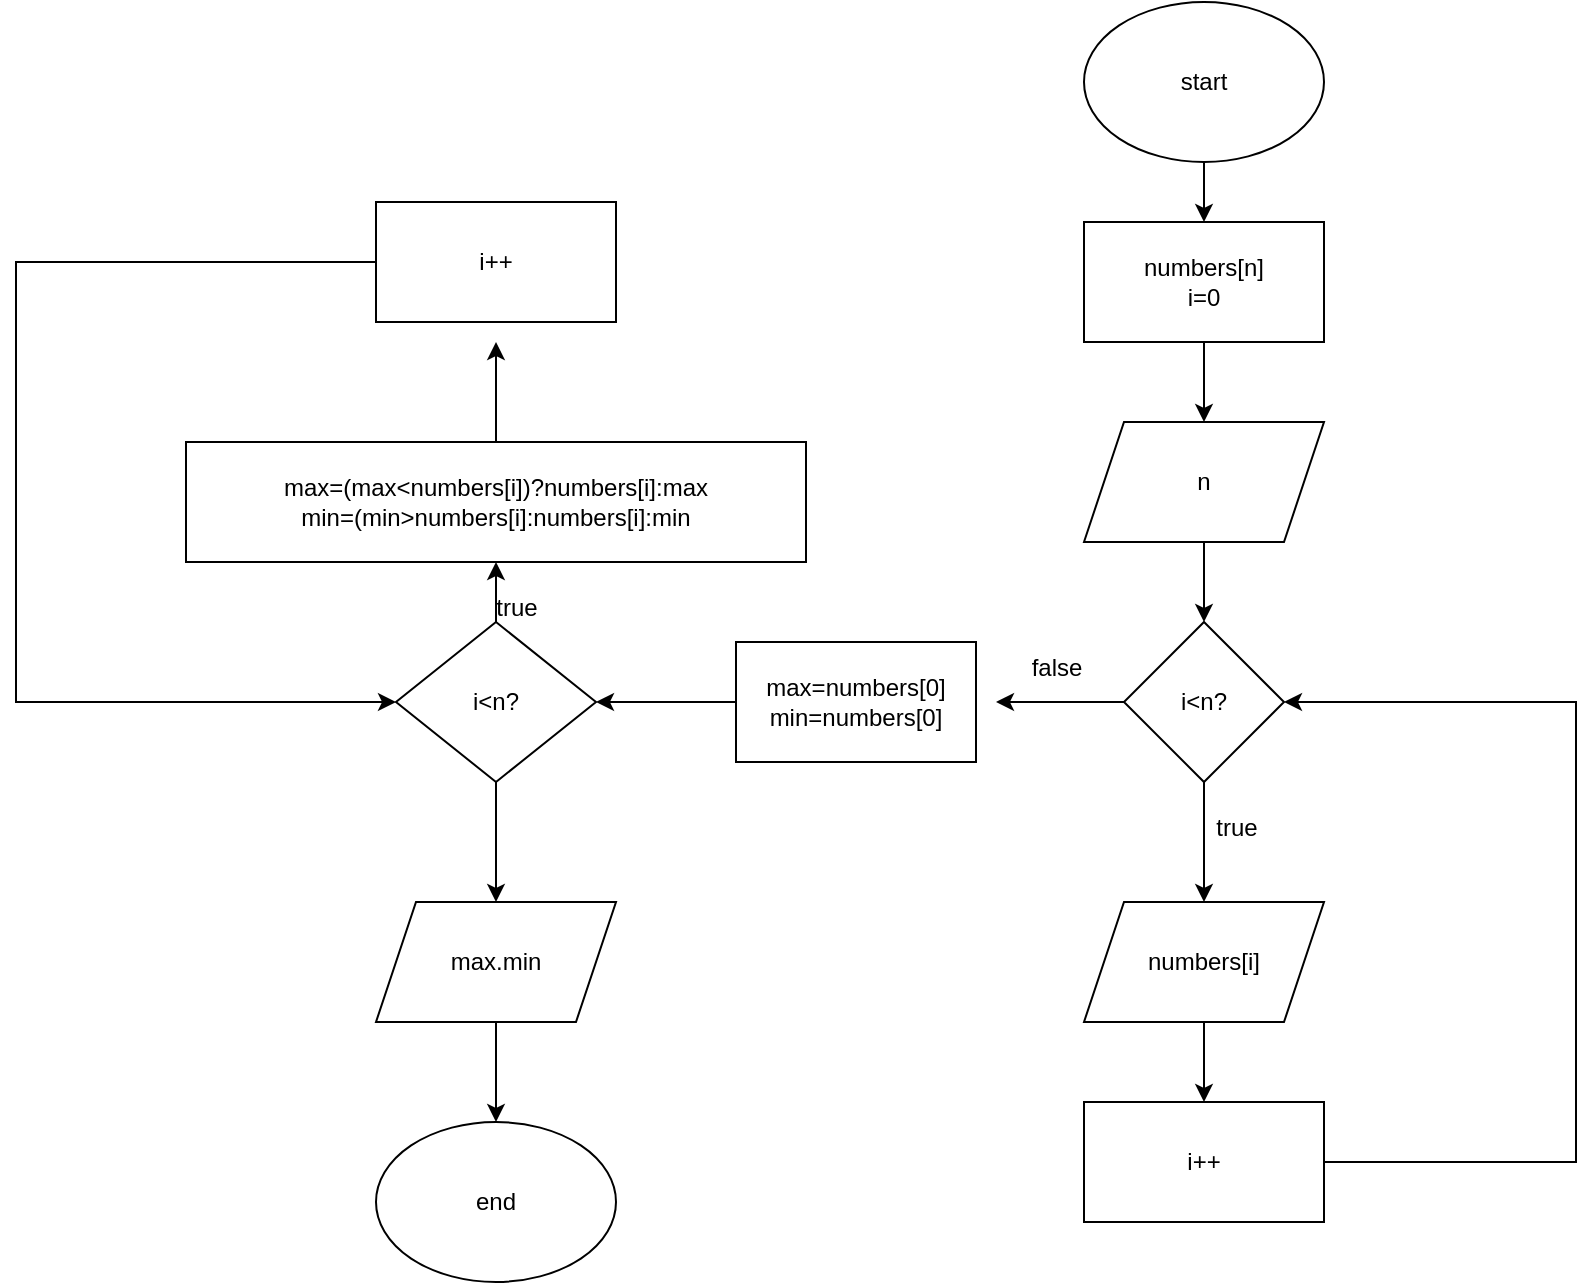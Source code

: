 <mxfile version="22.0.3" type="device">
  <diagram id="C5RBs43oDa-KdzZeNtuy" name="Page-1">
    <mxGraphModel dx="1863" dy="606" grid="1" gridSize="10" guides="1" tooltips="1" connect="1" arrows="1" fold="1" page="1" pageScale="1" pageWidth="827" pageHeight="1169" math="0" shadow="0">
      <root>
        <mxCell id="WIyWlLk6GJQsqaUBKTNV-0" />
        <mxCell id="WIyWlLk6GJQsqaUBKTNV-1" parent="WIyWlLk6GJQsqaUBKTNV-0" />
        <mxCell id="vyBp9MIR8x1hhwQ6XzcR-6" style="edgeStyle=orthogonalEdgeStyle;rounded=0;orthogonalLoop=1;jettySize=auto;html=1;exitX=0.5;exitY=1;exitDx=0;exitDy=0;" edge="1" parent="WIyWlLk6GJQsqaUBKTNV-1" source="vyBp9MIR8x1hhwQ6XzcR-0" target="vyBp9MIR8x1hhwQ6XzcR-1">
          <mxGeometry relative="1" as="geometry" />
        </mxCell>
        <mxCell id="vyBp9MIR8x1hhwQ6XzcR-0" value="start" style="ellipse;whiteSpace=wrap;html=1;" vertex="1" parent="WIyWlLk6GJQsqaUBKTNV-1">
          <mxGeometry x="354" y="50" width="120" height="80" as="geometry" />
        </mxCell>
        <mxCell id="vyBp9MIR8x1hhwQ6XzcR-5" style="edgeStyle=orthogonalEdgeStyle;rounded=0;orthogonalLoop=1;jettySize=auto;html=1;" edge="1" parent="WIyWlLk6GJQsqaUBKTNV-1" source="vyBp9MIR8x1hhwQ6XzcR-1" target="vyBp9MIR8x1hhwQ6XzcR-2">
          <mxGeometry relative="1" as="geometry" />
        </mxCell>
        <mxCell id="vyBp9MIR8x1hhwQ6XzcR-1" value="numbers[n]&lt;br&gt;i=0" style="rounded=0;whiteSpace=wrap;html=1;" vertex="1" parent="WIyWlLk6GJQsqaUBKTNV-1">
          <mxGeometry x="354" y="160" width="120" height="60" as="geometry" />
        </mxCell>
        <mxCell id="vyBp9MIR8x1hhwQ6XzcR-4" style="edgeStyle=orthogonalEdgeStyle;rounded=0;orthogonalLoop=1;jettySize=auto;html=1;exitX=0.5;exitY=1;exitDx=0;exitDy=0;entryX=0.5;entryY=0;entryDx=0;entryDy=0;" edge="1" parent="WIyWlLk6GJQsqaUBKTNV-1" source="vyBp9MIR8x1hhwQ6XzcR-2" target="vyBp9MIR8x1hhwQ6XzcR-3">
          <mxGeometry relative="1" as="geometry" />
        </mxCell>
        <mxCell id="vyBp9MIR8x1hhwQ6XzcR-2" value="n" style="shape=parallelogram;perimeter=parallelogramPerimeter;whiteSpace=wrap;html=1;fixedSize=1;" vertex="1" parent="WIyWlLk6GJQsqaUBKTNV-1">
          <mxGeometry x="354" y="260" width="120" height="60" as="geometry" />
        </mxCell>
        <mxCell id="vyBp9MIR8x1hhwQ6XzcR-7" style="edgeStyle=orthogonalEdgeStyle;rounded=0;orthogonalLoop=1;jettySize=auto;html=1;exitX=0;exitY=0.5;exitDx=0;exitDy=0;" edge="1" parent="WIyWlLk6GJQsqaUBKTNV-1" source="vyBp9MIR8x1hhwQ6XzcR-3">
          <mxGeometry relative="1" as="geometry">
            <mxPoint x="310" y="400" as="targetPoint" />
          </mxGeometry>
        </mxCell>
        <mxCell id="vyBp9MIR8x1hhwQ6XzcR-8" style="edgeStyle=orthogonalEdgeStyle;rounded=0;orthogonalLoop=1;jettySize=auto;html=1;exitX=0.5;exitY=1;exitDx=0;exitDy=0;" edge="1" parent="WIyWlLk6GJQsqaUBKTNV-1" source="vyBp9MIR8x1hhwQ6XzcR-3">
          <mxGeometry relative="1" as="geometry">
            <mxPoint x="414" y="500" as="targetPoint" />
          </mxGeometry>
        </mxCell>
        <mxCell id="vyBp9MIR8x1hhwQ6XzcR-3" value="i&amp;lt;n?" style="rhombus;whiteSpace=wrap;html=1;" vertex="1" parent="WIyWlLk6GJQsqaUBKTNV-1">
          <mxGeometry x="374" y="360" width="80" height="80" as="geometry" />
        </mxCell>
        <mxCell id="vyBp9MIR8x1hhwQ6XzcR-9" value="true" style="text;html=1;align=center;verticalAlign=middle;resizable=0;points=[];autosize=1;strokeColor=none;fillColor=none;" vertex="1" parent="WIyWlLk6GJQsqaUBKTNV-1">
          <mxGeometry x="410" y="448" width="40" height="30" as="geometry" />
        </mxCell>
        <mxCell id="vyBp9MIR8x1hhwQ6XzcR-14" style="edgeStyle=orthogonalEdgeStyle;rounded=0;orthogonalLoop=1;jettySize=auto;html=1;exitX=0.5;exitY=1;exitDx=0;exitDy=0;entryX=0.5;entryY=0;entryDx=0;entryDy=0;" edge="1" parent="WIyWlLk6GJQsqaUBKTNV-1" source="vyBp9MIR8x1hhwQ6XzcR-11" target="vyBp9MIR8x1hhwQ6XzcR-13">
          <mxGeometry relative="1" as="geometry" />
        </mxCell>
        <mxCell id="vyBp9MIR8x1hhwQ6XzcR-11" value="numbers[i]" style="shape=parallelogram;perimeter=parallelogramPerimeter;whiteSpace=wrap;html=1;fixedSize=1;" vertex="1" parent="WIyWlLk6GJQsqaUBKTNV-1">
          <mxGeometry x="354" y="500" width="120" height="60" as="geometry" />
        </mxCell>
        <mxCell id="vyBp9MIR8x1hhwQ6XzcR-12" value="false" style="text;html=1;align=center;verticalAlign=middle;resizable=0;points=[];autosize=1;strokeColor=none;fillColor=none;" vertex="1" parent="WIyWlLk6GJQsqaUBKTNV-1">
          <mxGeometry x="315" y="368" width="50" height="30" as="geometry" />
        </mxCell>
        <mxCell id="vyBp9MIR8x1hhwQ6XzcR-15" style="edgeStyle=orthogonalEdgeStyle;rounded=0;orthogonalLoop=1;jettySize=auto;html=1;exitX=1;exitY=0.5;exitDx=0;exitDy=0;entryX=1;entryY=0.5;entryDx=0;entryDy=0;" edge="1" parent="WIyWlLk6GJQsqaUBKTNV-1" source="vyBp9MIR8x1hhwQ6XzcR-13" target="vyBp9MIR8x1hhwQ6XzcR-3">
          <mxGeometry relative="1" as="geometry">
            <mxPoint x="600" y="630" as="targetPoint" />
            <Array as="points">
              <mxPoint x="600" y="630" />
              <mxPoint x="600" y="400" />
            </Array>
          </mxGeometry>
        </mxCell>
        <mxCell id="vyBp9MIR8x1hhwQ6XzcR-13" value="i++" style="rounded=0;whiteSpace=wrap;html=1;" vertex="1" parent="WIyWlLk6GJQsqaUBKTNV-1">
          <mxGeometry x="354" y="600" width="120" height="60" as="geometry" />
        </mxCell>
        <mxCell id="vyBp9MIR8x1hhwQ6XzcR-18" style="edgeStyle=orthogonalEdgeStyle;rounded=0;orthogonalLoop=1;jettySize=auto;html=1;exitX=0;exitY=0.5;exitDx=0;exitDy=0;entryX=1;entryY=0.5;entryDx=0;entryDy=0;" edge="1" parent="WIyWlLk6GJQsqaUBKTNV-1" source="vyBp9MIR8x1hhwQ6XzcR-16" target="vyBp9MIR8x1hhwQ6XzcR-17">
          <mxGeometry relative="1" as="geometry" />
        </mxCell>
        <mxCell id="vyBp9MIR8x1hhwQ6XzcR-16" value="max=numbers[0]&lt;br&gt;min=numbers[0]" style="rounded=0;whiteSpace=wrap;html=1;" vertex="1" parent="WIyWlLk6GJQsqaUBKTNV-1">
          <mxGeometry x="180" y="370" width="120" height="60" as="geometry" />
        </mxCell>
        <mxCell id="vyBp9MIR8x1hhwQ6XzcR-20" style="edgeStyle=orthogonalEdgeStyle;rounded=0;orthogonalLoop=1;jettySize=auto;html=1;exitX=0.5;exitY=0;exitDx=0;exitDy=0;entryX=0.5;entryY=1;entryDx=0;entryDy=0;" edge="1" parent="WIyWlLk6GJQsqaUBKTNV-1" source="vyBp9MIR8x1hhwQ6XzcR-17">
          <mxGeometry relative="1" as="geometry">
            <mxPoint x="60" y="330" as="targetPoint" />
          </mxGeometry>
        </mxCell>
        <mxCell id="vyBp9MIR8x1hhwQ6XzcR-30" style="edgeStyle=orthogonalEdgeStyle;rounded=0;orthogonalLoop=1;jettySize=auto;html=1;exitX=0.5;exitY=1;exitDx=0;exitDy=0;" edge="1" parent="WIyWlLk6GJQsqaUBKTNV-1" source="vyBp9MIR8x1hhwQ6XzcR-17">
          <mxGeometry relative="1" as="geometry">
            <mxPoint x="60" y="500" as="targetPoint" />
          </mxGeometry>
        </mxCell>
        <mxCell id="vyBp9MIR8x1hhwQ6XzcR-17" value="i&amp;lt;n?" style="rhombus;whiteSpace=wrap;html=1;" vertex="1" parent="WIyWlLk6GJQsqaUBKTNV-1">
          <mxGeometry x="10" y="360" width="100" height="80" as="geometry" />
        </mxCell>
        <mxCell id="vyBp9MIR8x1hhwQ6XzcR-26" style="edgeStyle=orthogonalEdgeStyle;rounded=0;orthogonalLoop=1;jettySize=auto;html=1;" edge="1" parent="WIyWlLk6GJQsqaUBKTNV-1" source="vyBp9MIR8x1hhwQ6XzcR-25">
          <mxGeometry relative="1" as="geometry">
            <mxPoint x="60" y="220" as="targetPoint" />
          </mxGeometry>
        </mxCell>
        <mxCell id="vyBp9MIR8x1hhwQ6XzcR-25" value="max=(max&amp;lt;numbers[i])?numbers[i]:max&lt;br&gt;min=(min&amp;gt;numbers[i]:numbers[i]:min" style="rounded=0;whiteSpace=wrap;html=1;" vertex="1" parent="WIyWlLk6GJQsqaUBKTNV-1">
          <mxGeometry x="-95" y="270" width="310" height="60" as="geometry" />
        </mxCell>
        <mxCell id="vyBp9MIR8x1hhwQ6XzcR-28" style="edgeStyle=orthogonalEdgeStyle;rounded=0;orthogonalLoop=1;jettySize=auto;html=1;exitX=0;exitY=0.5;exitDx=0;exitDy=0;entryX=0;entryY=0.5;entryDx=0;entryDy=0;" edge="1" parent="WIyWlLk6GJQsqaUBKTNV-1" source="vyBp9MIR8x1hhwQ6XzcR-27" target="vyBp9MIR8x1hhwQ6XzcR-17">
          <mxGeometry relative="1" as="geometry">
            <mxPoint x="-180" y="180" as="targetPoint" />
            <Array as="points">
              <mxPoint x="-180" y="180" />
              <mxPoint x="-180" y="400" />
            </Array>
          </mxGeometry>
        </mxCell>
        <mxCell id="vyBp9MIR8x1hhwQ6XzcR-27" value="i++" style="rounded=0;whiteSpace=wrap;html=1;" vertex="1" parent="WIyWlLk6GJQsqaUBKTNV-1">
          <mxGeometry y="150" width="120" height="60" as="geometry" />
        </mxCell>
        <mxCell id="vyBp9MIR8x1hhwQ6XzcR-29" value="true" style="text;html=1;align=center;verticalAlign=middle;resizable=0;points=[];autosize=1;strokeColor=none;fillColor=none;" vertex="1" parent="WIyWlLk6GJQsqaUBKTNV-1">
          <mxGeometry x="50" y="338" width="40" height="30" as="geometry" />
        </mxCell>
        <mxCell id="vyBp9MIR8x1hhwQ6XzcR-33" style="edgeStyle=orthogonalEdgeStyle;rounded=0;orthogonalLoop=1;jettySize=auto;html=1;exitX=0.5;exitY=1;exitDx=0;exitDy=0;entryX=0.5;entryY=0;entryDx=0;entryDy=0;" edge="1" parent="WIyWlLk6GJQsqaUBKTNV-1" source="vyBp9MIR8x1hhwQ6XzcR-31" target="vyBp9MIR8x1hhwQ6XzcR-32">
          <mxGeometry relative="1" as="geometry" />
        </mxCell>
        <mxCell id="vyBp9MIR8x1hhwQ6XzcR-31" value="max.min" style="shape=parallelogram;perimeter=parallelogramPerimeter;whiteSpace=wrap;html=1;fixedSize=1;" vertex="1" parent="WIyWlLk6GJQsqaUBKTNV-1">
          <mxGeometry y="500" width="120" height="60" as="geometry" />
        </mxCell>
        <mxCell id="vyBp9MIR8x1hhwQ6XzcR-32" value="end" style="ellipse;whiteSpace=wrap;html=1;" vertex="1" parent="WIyWlLk6GJQsqaUBKTNV-1">
          <mxGeometry y="610" width="120" height="80" as="geometry" />
        </mxCell>
      </root>
    </mxGraphModel>
  </diagram>
</mxfile>
